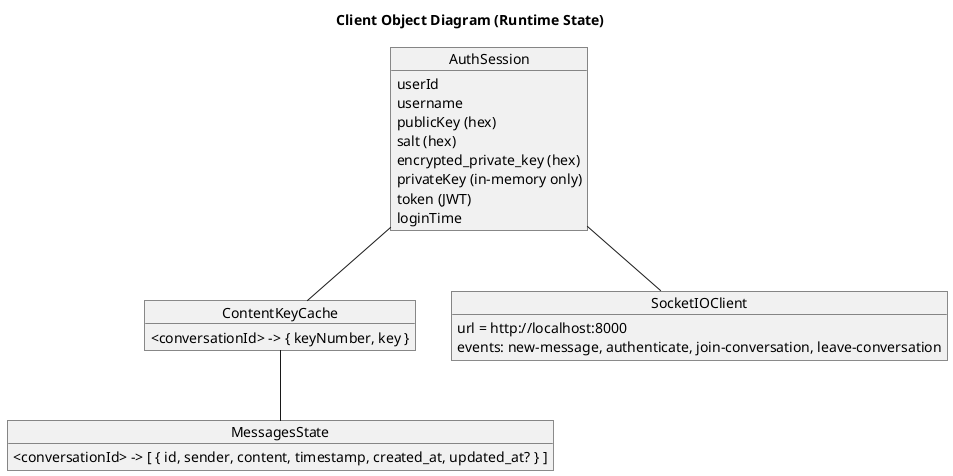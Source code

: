 @startuml
title Client Object Diagram (Runtime State)

object AuthSession {
  userId
  username
  publicKey (hex)
  salt (hex)
  encrypted_private_key (hex)
  privateKey (in-memory only)
  token (JWT)
  loginTime
}

object ContentKeyCache {
  <conversationId> -> { keyNumber, key }
}

object MessagesState {
  <conversationId> -> [ { id, sender, content, timestamp, created_at, updated_at? } ]
}

object SocketIOClient {
  url = http://localhost:8000
  events: new-message, authenticate, join-conversation, leave-conversation
}

AuthSession -- ContentKeyCache
AuthSession -- SocketIOClient
ContentKeyCache -- MessagesState

@enduml


